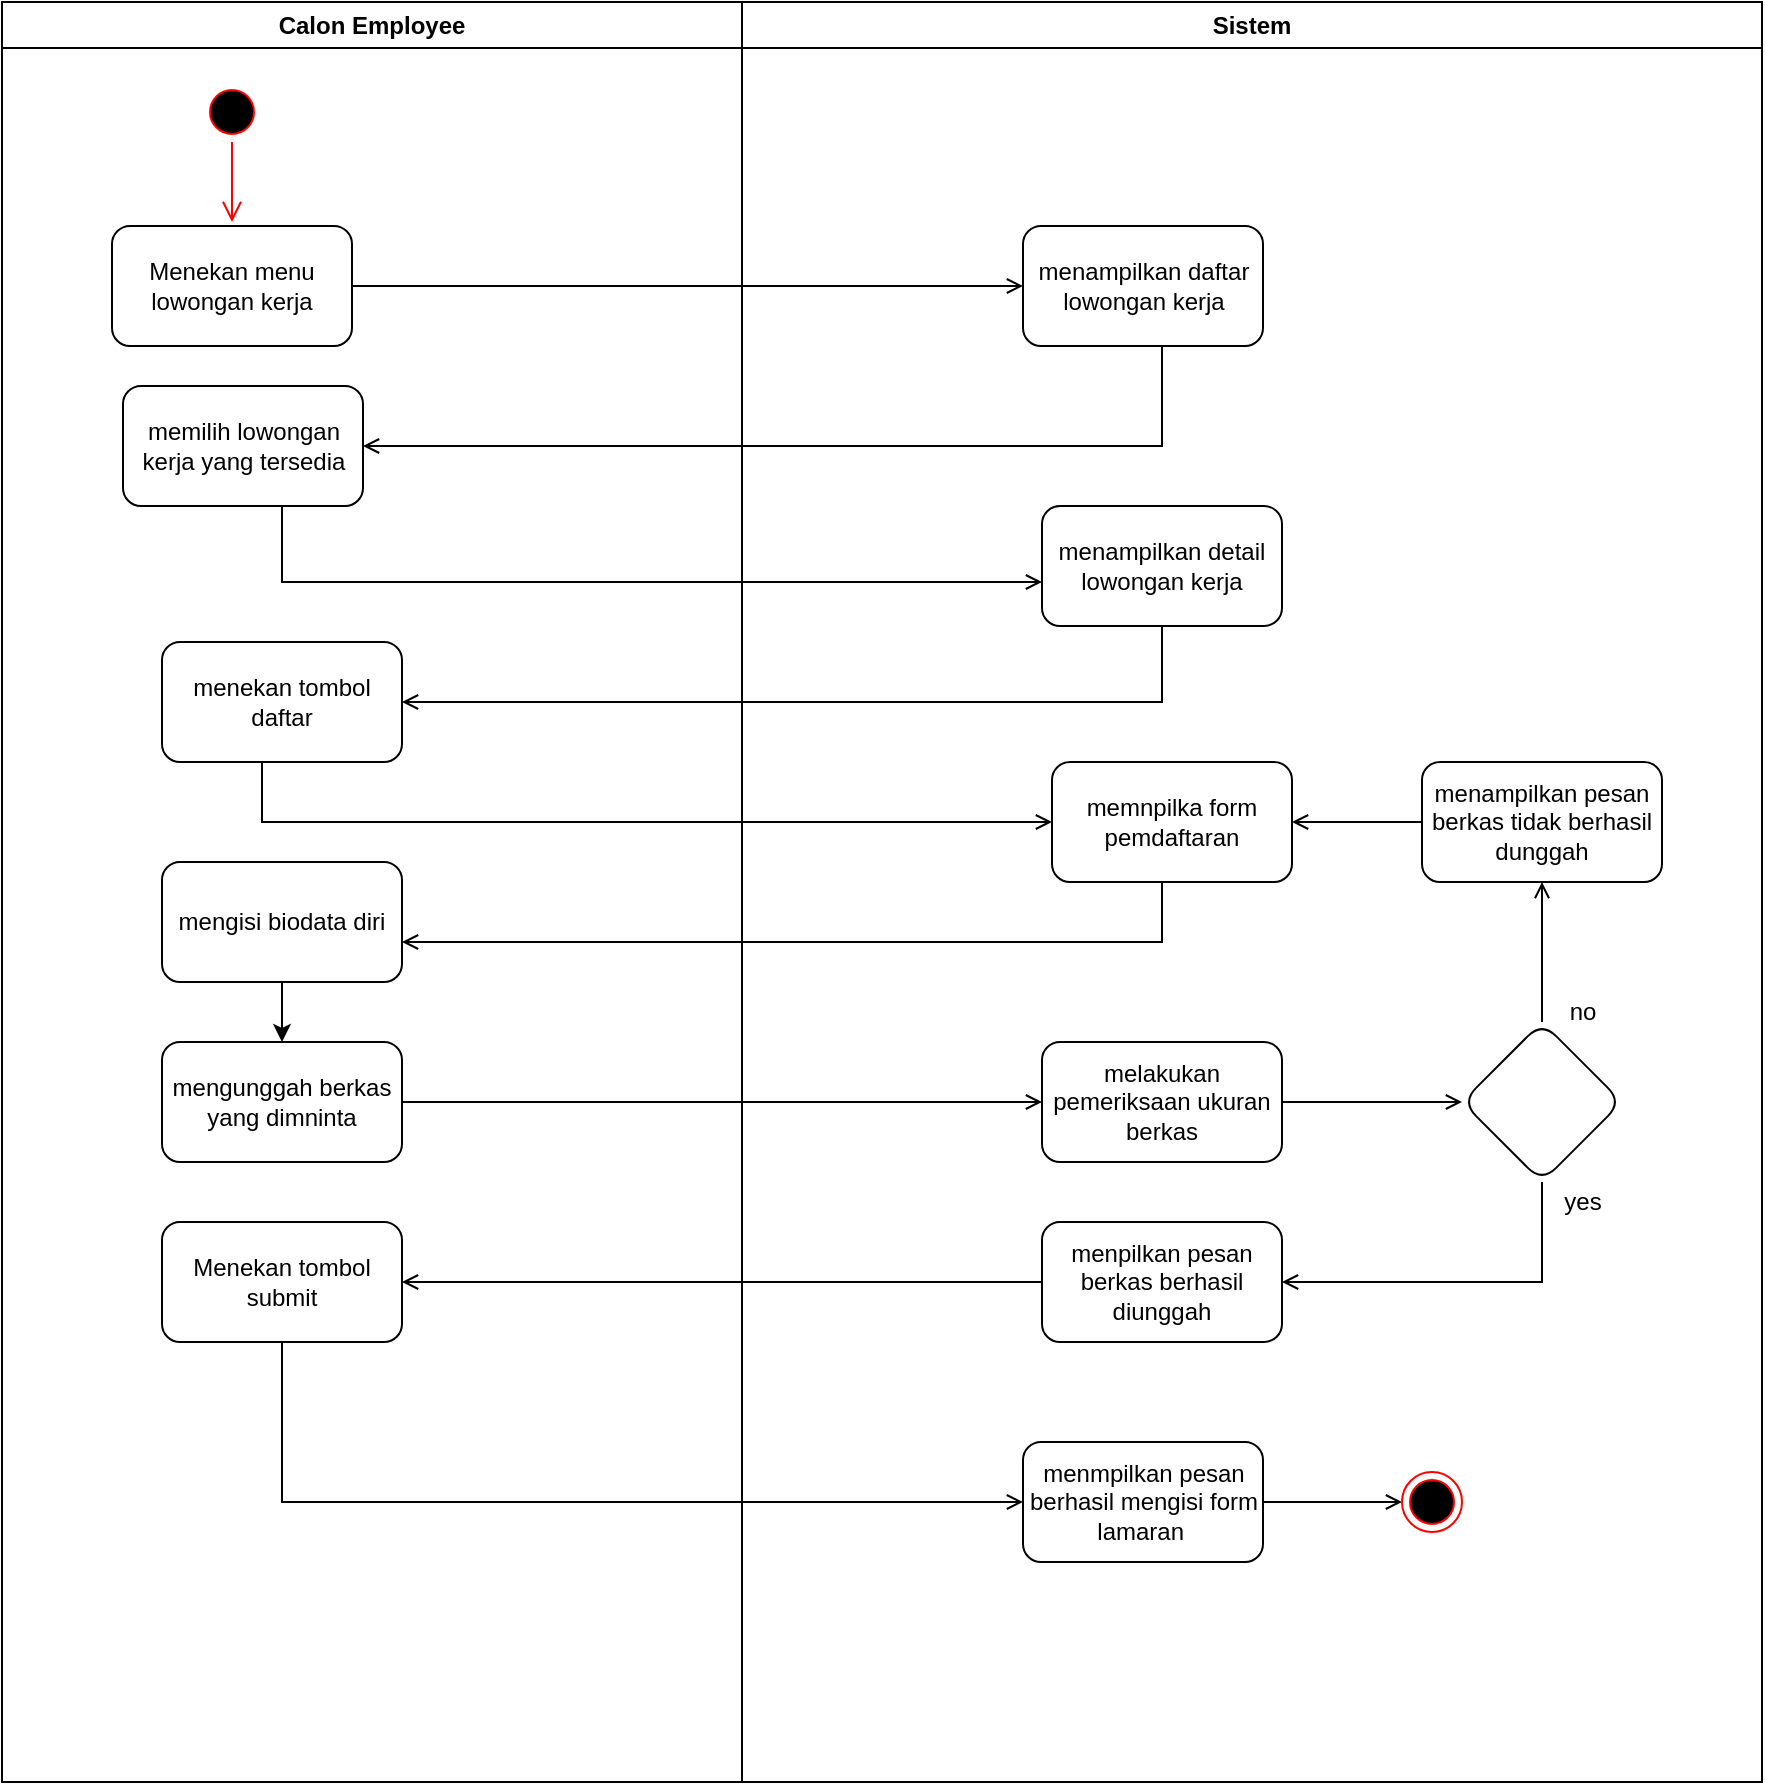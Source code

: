<mxfile version="20.6.0" type="github">
  <diagram name="Page-1" id="e7e014a7-5840-1c2e-5031-d8a46d1fe8dd">
    <mxGraphModel dx="1384" dy="438" grid="1" gridSize="10" guides="1" tooltips="1" connect="1" arrows="1" fold="1" page="1" pageScale="1" pageWidth="1169" pageHeight="826" background="none" math="0" shadow="0">
      <root>
        <mxCell id="0" />
        <mxCell id="1" parent="0" />
        <mxCell id="SPDB-RYZYYu29DdNVvm_-6" value="Calon Employee" style="swimlane;whiteSpace=wrap;startSize=23;" parent="1" vertex="1">
          <mxGeometry x="-980" y="30" width="370" height="890" as="geometry" />
        </mxCell>
        <mxCell id="SPDB-RYZYYu29DdNVvm_-7" value="" style="ellipse;shape=startState;fillColor=#000000;strokeColor=#ff0000;" parent="SPDB-RYZYYu29DdNVvm_-6" vertex="1">
          <mxGeometry x="100" y="40" width="30" height="30" as="geometry" />
        </mxCell>
        <mxCell id="SPDB-RYZYYu29DdNVvm_-8" value="" style="edgeStyle=elbowEdgeStyle;elbow=horizontal;verticalAlign=bottom;endArrow=open;endSize=8;strokeColor=#FF0000;endFill=1;rounded=0" parent="SPDB-RYZYYu29DdNVvm_-6" source="SPDB-RYZYYu29DdNVvm_-7" edge="1">
          <mxGeometry x="100" y="40" as="geometry">
            <mxPoint x="115.167" y="110" as="targetPoint" />
          </mxGeometry>
        </mxCell>
        <mxCell id="SPDB-RYZYYu29DdNVvm_-9" value="Menekan menu lowongan kerja" style="rounded=1;whiteSpace=wrap;html=1;" parent="SPDB-RYZYYu29DdNVvm_-6" vertex="1">
          <mxGeometry x="55" y="112" width="120" height="60" as="geometry" />
        </mxCell>
        <mxCell id="SPDB-RYZYYu29DdNVvm_-10" value="memilih lowongan kerja yang tersedia" style="whiteSpace=wrap;html=1;fillColor=rgb(255, 255, 255);strokeColor=rgb(0, 0, 0);fontColor=rgb(0, 0, 0);rounded=1;" parent="SPDB-RYZYYu29DdNVvm_-6" vertex="1">
          <mxGeometry x="60.5" y="192" width="120" height="60" as="geometry" />
        </mxCell>
        <mxCell id="SPDB-RYZYYu29DdNVvm_-12" value="menekan tombol daftar" style="whiteSpace=wrap;html=1;fillColor=rgb(255, 255, 255);strokeColor=rgb(0, 0, 0);fontColor=rgb(0, 0, 0);rounded=1;" parent="SPDB-RYZYYu29DdNVvm_-6" vertex="1">
          <mxGeometry x="80" y="320" width="120" height="60" as="geometry" />
        </mxCell>
        <mxCell id="3gSgdYO0fGuUeUfBtWUW-8" value="" style="edgeStyle=orthogonalEdgeStyle;rounded=0;orthogonalLoop=1;jettySize=auto;html=1;" parent="SPDB-RYZYYu29DdNVvm_-6" source="3gSgdYO0fGuUeUfBtWUW-5" target="3gSgdYO0fGuUeUfBtWUW-7" edge="1">
          <mxGeometry relative="1" as="geometry" />
        </mxCell>
        <mxCell id="3gSgdYO0fGuUeUfBtWUW-5" value="mengisi biodata diri" style="whiteSpace=wrap;html=1;fillColor=rgb(255, 255, 255);strokeColor=rgb(0, 0, 0);fontColor=rgb(0, 0, 0);rounded=1;" parent="SPDB-RYZYYu29DdNVvm_-6" vertex="1">
          <mxGeometry x="80" y="430" width="120" height="60" as="geometry" />
        </mxCell>
        <mxCell id="3gSgdYO0fGuUeUfBtWUW-7" value="mengunggah berkas yang dimninta" style="whiteSpace=wrap;html=1;fillColor=rgb(255, 255, 255);strokeColor=rgb(0, 0, 0);fontColor=rgb(0, 0, 0);rounded=1;" parent="SPDB-RYZYYu29DdNVvm_-6" vertex="1">
          <mxGeometry x="80" y="520" width="120" height="60" as="geometry" />
        </mxCell>
        <mxCell id="3gSgdYO0fGuUeUfBtWUW-12" value="Menekan tombol submit" style="whiteSpace=wrap;html=1;fillColor=rgb(255, 255, 255);strokeColor=rgb(0, 0, 0);fontColor=rgb(0, 0, 0);rounded=1;" parent="SPDB-RYZYYu29DdNVvm_-6" vertex="1">
          <mxGeometry x="80" y="610" width="120" height="60" as="geometry" />
        </mxCell>
        <mxCell id="SPDB-RYZYYu29DdNVvm_-20" value="Sistem" style="swimlane;whiteSpace=wrap" parent="1" vertex="1">
          <mxGeometry x="-610" y="30" width="510" height="890" as="geometry" />
        </mxCell>
        <mxCell id="SPDB-RYZYYu29DdNVvm_-21" value="menampilkan daftar lowongan kerja" style="whiteSpace=wrap;html=1;fillColor=rgb(255, 255, 255);strokeColor=rgb(0, 0, 0);fontColor=rgb(0, 0, 0);rounded=1;" parent="SPDB-RYZYYu29DdNVvm_-20" vertex="1">
          <mxGeometry x="140.5" y="112" width="120" height="60" as="geometry" />
        </mxCell>
        <mxCell id="SPDB-RYZYYu29DdNVvm_-22" value="menampilkan detail lowongan kerja" style="whiteSpace=wrap;html=1;fillColor=rgb(255, 255, 255);strokeColor=rgb(0, 0, 0);fontColor=rgb(0, 0, 0);rounded=1;" parent="SPDB-RYZYYu29DdNVvm_-20" vertex="1">
          <mxGeometry x="150" y="252" width="120" height="60" as="geometry" />
        </mxCell>
        <mxCell id="3gSgdYO0fGuUeUfBtWUW-3" value="memnpilka form pemdaftaran" style="whiteSpace=wrap;html=1;fillColor=rgb(255, 255, 255);strokeColor=rgb(0, 0, 0);fontColor=rgb(0, 0, 0);rounded=1;" parent="SPDB-RYZYYu29DdNVvm_-20" vertex="1">
          <mxGeometry x="155" y="380" width="120" height="60" as="geometry" />
        </mxCell>
        <mxCell id="3gSgdYO0fGuUeUfBtWUW-10" value="menpilkan pesan berkas berhasil diunggah" style="whiteSpace=wrap;html=1;fillColor=rgb(255, 255, 255);strokeColor=rgb(0, 0, 0);fontColor=rgb(0, 0, 0);rounded=1;" parent="SPDB-RYZYYu29DdNVvm_-20" vertex="1">
          <mxGeometry x="150" y="610" width="120" height="60" as="geometry" />
        </mxCell>
        <mxCell id="3gSgdYO0fGuUeUfBtWUW-18" value="" style="edgeStyle=orthogonalEdgeStyle;rounded=0;orthogonalLoop=1;jettySize=auto;html=1;endArrow=open;endFill=0;" parent="SPDB-RYZYYu29DdNVvm_-20" source="3gSgdYO0fGuUeUfBtWUW-16" target="3gSgdYO0fGuUeUfBtWUW-17" edge="1">
          <mxGeometry relative="1" as="geometry" />
        </mxCell>
        <mxCell id="3gSgdYO0fGuUeUfBtWUW-16" value="melakukan pemeriksaan ukuran berkas" style="rounded=1;whiteSpace=wrap;html=1;" parent="SPDB-RYZYYu29DdNVvm_-20" vertex="1">
          <mxGeometry x="150" y="520" width="120" height="60" as="geometry" />
        </mxCell>
        <mxCell id="3gSgdYO0fGuUeUfBtWUW-19" style="edgeStyle=orthogonalEdgeStyle;rounded=0;orthogonalLoop=1;jettySize=auto;html=1;entryX=1;entryY=0.5;entryDx=0;entryDy=0;endArrow=open;endFill=0;" parent="SPDB-RYZYYu29DdNVvm_-20" source="3gSgdYO0fGuUeUfBtWUW-17" target="3gSgdYO0fGuUeUfBtWUW-10" edge="1">
          <mxGeometry relative="1" as="geometry">
            <Array as="points">
              <mxPoint x="400" y="640" />
            </Array>
          </mxGeometry>
        </mxCell>
        <mxCell id="3gSgdYO0fGuUeUfBtWUW-24" value="" style="edgeStyle=orthogonalEdgeStyle;rounded=0;orthogonalLoop=1;jettySize=auto;html=1;endArrow=open;endFill=0;" parent="SPDB-RYZYYu29DdNVvm_-20" source="3gSgdYO0fGuUeUfBtWUW-17" target="3gSgdYO0fGuUeUfBtWUW-23" edge="1">
          <mxGeometry relative="1" as="geometry" />
        </mxCell>
        <mxCell id="3gSgdYO0fGuUeUfBtWUW-17" value="" style="rhombus;whiteSpace=wrap;html=1;rounded=1;" parent="SPDB-RYZYYu29DdNVvm_-20" vertex="1">
          <mxGeometry x="360" y="510" width="80" height="80" as="geometry" />
        </mxCell>
        <mxCell id="3gSgdYO0fGuUeUfBtWUW-22" value="no" style="text;html=1;align=center;verticalAlign=middle;resizable=0;points=[];autosize=1;strokeColor=none;fillColor=none;" parent="SPDB-RYZYYu29DdNVvm_-20" vertex="1">
          <mxGeometry x="400" y="490" width="40" height="30" as="geometry" />
        </mxCell>
        <mxCell id="3gSgdYO0fGuUeUfBtWUW-25" value="" style="edgeStyle=orthogonalEdgeStyle;rounded=0;orthogonalLoop=1;jettySize=auto;html=1;endArrow=open;endFill=0;" parent="SPDB-RYZYYu29DdNVvm_-20" source="3gSgdYO0fGuUeUfBtWUW-23" target="3gSgdYO0fGuUeUfBtWUW-3" edge="1">
          <mxGeometry relative="1" as="geometry" />
        </mxCell>
        <mxCell id="3gSgdYO0fGuUeUfBtWUW-23" value="menampilkan pesan berkas tidak berhasil dunggah" style="whiteSpace=wrap;html=1;rounded=1;" parent="SPDB-RYZYYu29DdNVvm_-20" vertex="1">
          <mxGeometry x="340" y="380" width="120" height="60" as="geometry" />
        </mxCell>
        <mxCell id="3gSgdYO0fGuUeUfBtWUW-30" value="" style="edgeStyle=orthogonalEdgeStyle;rounded=0;orthogonalLoop=1;jettySize=auto;html=1;endArrow=open;endFill=0;" parent="SPDB-RYZYYu29DdNVvm_-20" source="3gSgdYO0fGuUeUfBtWUW-26" target="3gSgdYO0fGuUeUfBtWUW-28" edge="1">
          <mxGeometry relative="1" as="geometry" />
        </mxCell>
        <mxCell id="3gSgdYO0fGuUeUfBtWUW-26" value="menmpilkan pesan berhasil mengisi form lamaran&amp;nbsp;" style="whiteSpace=wrap;html=1;fillColor=rgb(255, 255, 255);strokeColor=rgb(0, 0, 0);fontColor=rgb(0, 0, 0);rounded=1;" parent="SPDB-RYZYYu29DdNVvm_-20" vertex="1">
          <mxGeometry x="140.5" y="720" width="120" height="60" as="geometry" />
        </mxCell>
        <mxCell id="3gSgdYO0fGuUeUfBtWUW-28" value="" style="ellipse;html=1;shape=endState;fillColor=#000000;strokeColor=#ff0000;" parent="SPDB-RYZYYu29DdNVvm_-20" vertex="1">
          <mxGeometry x="330" y="735" width="30" height="30" as="geometry" />
        </mxCell>
        <mxCell id="SPDB-RYZYYu29DdNVvm_-28" value="" style="edgeStyle=orthogonalEdgeStyle;rounded=0;orthogonalLoop=1;jettySize=auto;html=1;endArrow=open;endFill=0;" parent="1" source="SPDB-RYZYYu29DdNVvm_-9" target="SPDB-RYZYYu29DdNVvm_-21" edge="1">
          <mxGeometry relative="1" as="geometry" />
        </mxCell>
        <mxCell id="SPDB-RYZYYu29DdNVvm_-29" value="" style="edgeStyle=orthogonalEdgeStyle;rounded=0;orthogonalLoop=1;jettySize=auto;html=1;endArrow=open;endFill=0;" parent="1" source="SPDB-RYZYYu29DdNVvm_-21" target="SPDB-RYZYYu29DdNVvm_-10" edge="1">
          <mxGeometry relative="1" as="geometry">
            <Array as="points">
              <mxPoint x="-400" y="252" />
            </Array>
          </mxGeometry>
        </mxCell>
        <mxCell id="SPDB-RYZYYu29DdNVvm_-30" value="" style="edgeStyle=orthogonalEdgeStyle;rounded=0;orthogonalLoop=1;jettySize=auto;html=1;endArrow=open;endFill=0;" parent="1" source="SPDB-RYZYYu29DdNVvm_-10" target="SPDB-RYZYYu29DdNVvm_-22" edge="1">
          <mxGeometry relative="1" as="geometry">
            <Array as="points">
              <mxPoint x="-840" y="320" />
            </Array>
          </mxGeometry>
        </mxCell>
        <mxCell id="SPDB-RYZYYu29DdNVvm_-31" value="" style="edgeStyle=orthogonalEdgeStyle;rounded=0;orthogonalLoop=1;jettySize=auto;html=1;endArrow=open;endFill=0;" parent="1" source="SPDB-RYZYYu29DdNVvm_-22" target="SPDB-RYZYYu29DdNVvm_-12" edge="1">
          <mxGeometry relative="1" as="geometry">
            <Array as="points">
              <mxPoint x="-400" y="380" />
            </Array>
          </mxGeometry>
        </mxCell>
        <mxCell id="3gSgdYO0fGuUeUfBtWUW-4" value="" style="edgeStyle=orthogonalEdgeStyle;rounded=0;orthogonalLoop=1;jettySize=auto;html=1;endArrow=open;endFill=0;" parent="1" source="SPDB-RYZYYu29DdNVvm_-12" target="3gSgdYO0fGuUeUfBtWUW-3" edge="1">
          <mxGeometry relative="1" as="geometry">
            <Array as="points">
              <mxPoint x="-850" y="440" />
            </Array>
          </mxGeometry>
        </mxCell>
        <mxCell id="3gSgdYO0fGuUeUfBtWUW-6" value="" style="edgeStyle=orthogonalEdgeStyle;rounded=0;orthogonalLoop=1;jettySize=auto;html=1;endArrow=open;endFill=0;" parent="1" source="3gSgdYO0fGuUeUfBtWUW-3" target="3gSgdYO0fGuUeUfBtWUW-5" edge="1">
          <mxGeometry relative="1" as="geometry">
            <Array as="points">
              <mxPoint x="-400" y="500" />
            </Array>
          </mxGeometry>
        </mxCell>
        <mxCell id="3gSgdYO0fGuUeUfBtWUW-13" value="" style="edgeStyle=orthogonalEdgeStyle;rounded=0;orthogonalLoop=1;jettySize=auto;html=1;endArrow=open;endFill=0;" parent="1" source="3gSgdYO0fGuUeUfBtWUW-10" target="3gSgdYO0fGuUeUfBtWUW-12" edge="1">
          <mxGeometry relative="1" as="geometry">
            <Array as="points">
              <mxPoint x="-400" y="670" />
            </Array>
          </mxGeometry>
        </mxCell>
        <mxCell id="3gSgdYO0fGuUeUfBtWUW-15" value="" style="edgeStyle=orthogonalEdgeStyle;rounded=0;orthogonalLoop=1;jettySize=auto;html=1;entryX=0;entryY=0.5;entryDx=0;entryDy=0;endArrow=open;endFill=0;" parent="1" source="3gSgdYO0fGuUeUfBtWUW-7" target="3gSgdYO0fGuUeUfBtWUW-16" edge="1">
          <mxGeometry relative="1" as="geometry">
            <mxPoint x="-440" y="580" as="targetPoint" />
          </mxGeometry>
        </mxCell>
        <mxCell id="3gSgdYO0fGuUeUfBtWUW-20" value="yes" style="text;html=1;align=center;verticalAlign=middle;resizable=0;points=[];autosize=1;strokeColor=none;fillColor=none;" parent="1" vertex="1">
          <mxGeometry x="-210" y="615" width="40" height="30" as="geometry" />
        </mxCell>
        <mxCell id="3gSgdYO0fGuUeUfBtWUW-27" value="" style="edgeStyle=orthogonalEdgeStyle;rounded=0;orthogonalLoop=1;jettySize=auto;html=1;endArrow=open;endFill=0;" parent="1" source="3gSgdYO0fGuUeUfBtWUW-12" target="3gSgdYO0fGuUeUfBtWUW-26" edge="1">
          <mxGeometry relative="1" as="geometry">
            <Array as="points">
              <mxPoint x="-840" y="780" />
            </Array>
          </mxGeometry>
        </mxCell>
      </root>
    </mxGraphModel>
  </diagram>
</mxfile>
